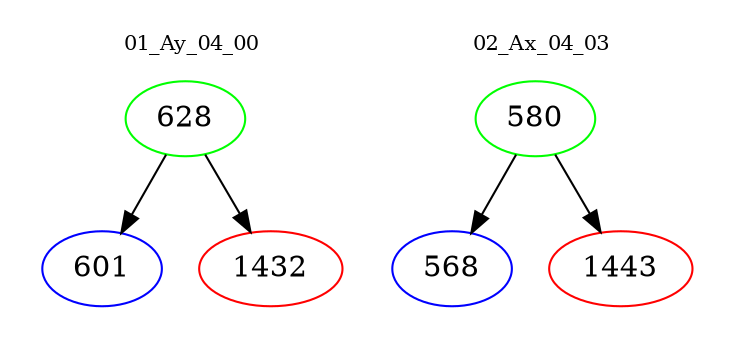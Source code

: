 digraph{
subgraph cluster_0 {
color = white
label = "01_Ay_04_00";
fontsize=10;
T0_628 [label="628", color="green"]
T0_628 -> T0_601 [color="black"]
T0_601 [label="601", color="blue"]
T0_628 -> T0_1432 [color="black"]
T0_1432 [label="1432", color="red"]
}
subgraph cluster_1 {
color = white
label = "02_Ax_04_03";
fontsize=10;
T1_580 [label="580", color="green"]
T1_580 -> T1_568 [color="black"]
T1_568 [label="568", color="blue"]
T1_580 -> T1_1443 [color="black"]
T1_1443 [label="1443", color="red"]
}
}
